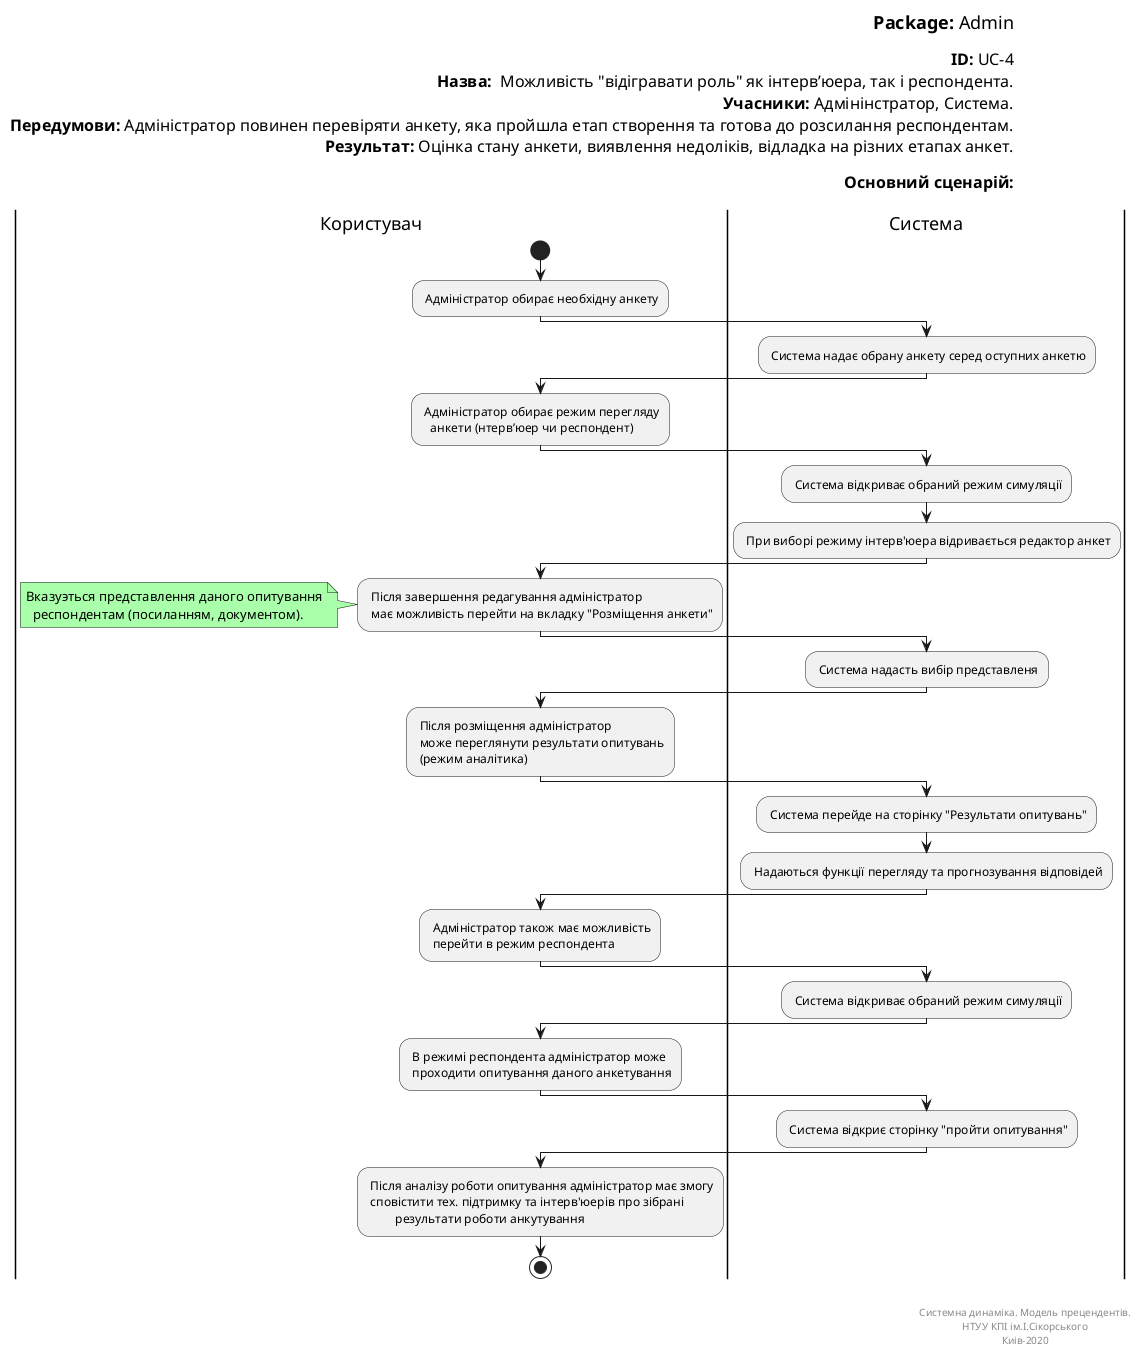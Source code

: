  @startuml Roles Simulation
left header
<font color=000 size=18><b>Package:</b> Admin

<font color=000 size=16><b>ID:</b> UC-4
<font color=000 size=16><b>Назва:</b>  Можливість "відігравати роль" як інтерв’юера, так і респондента.
<font color=000 size=16><b>Учасники:</b> Адмінінстратор, Система.
<font color=000 size=16><b>Передумови:</b> Адміністратор повинен перевіряти анкету, яка пройшла етап створення та готова до розсилання респондентам.
<font color=000 size=16><b>Результат:</b> Оцінка стану анкети, виявлення недоліків, відладка на різних етапах анкет.

<font color=000 size=16><b>Основний сценарій:</b>

end header

|Користувач|
start
: Адміністратор обирає необхідну анкету;

|Система|
: Система надає обрану анкету серед оступних анкетю;

|Користувач|
: Адміністратор обирає режим перегляду 
    анкети (нтерв’юер чи респондент);

|Система|
: Система відкриває обраний режим симуляції;

: При виборі режиму інтерв'юера відривається редактор анкет;

|Користувач|
: Після завершення редагування адміністратор
  має можливість перейти на вкладку "Розміщення анкети";

note left #aaffaa
  Вказуэться представлення даного опитування
    респондентам (посиланням, документом).
end note


|Система|
: Система надасть вибір представленя;

|Користувач|
: Після розміщення адміністратор
  може переглянути результати опитувань
  (режим аналітика);

|Система|
: Система перейде на сторінку "Результати опитувань";

: Надаються функції перегляду та прогнозування відповідей;

|Користувач|
: Адміністратор також має можливість
  перейти в режим респондента;

|Система|
: Система відкриває обраний режим симуляції;

|Користувач|
: В режимі респондента адміністратор може
  проходити опитування даного анкетування;

|Система|
: Система відкриє сторінку "пройти опитування";

|Користувач|
: Після аналізу роботи опитування адміністратор має змогу
  сповістити тех. підтримку та інтерв'юерів про зібрані
          результати роботи анкутування;

stop;

right footer


Системна динаміка. Модель прецендентів.
НТУУ КПІ ім.І.Сікорського
Киів-2020
end footer

@enduml
